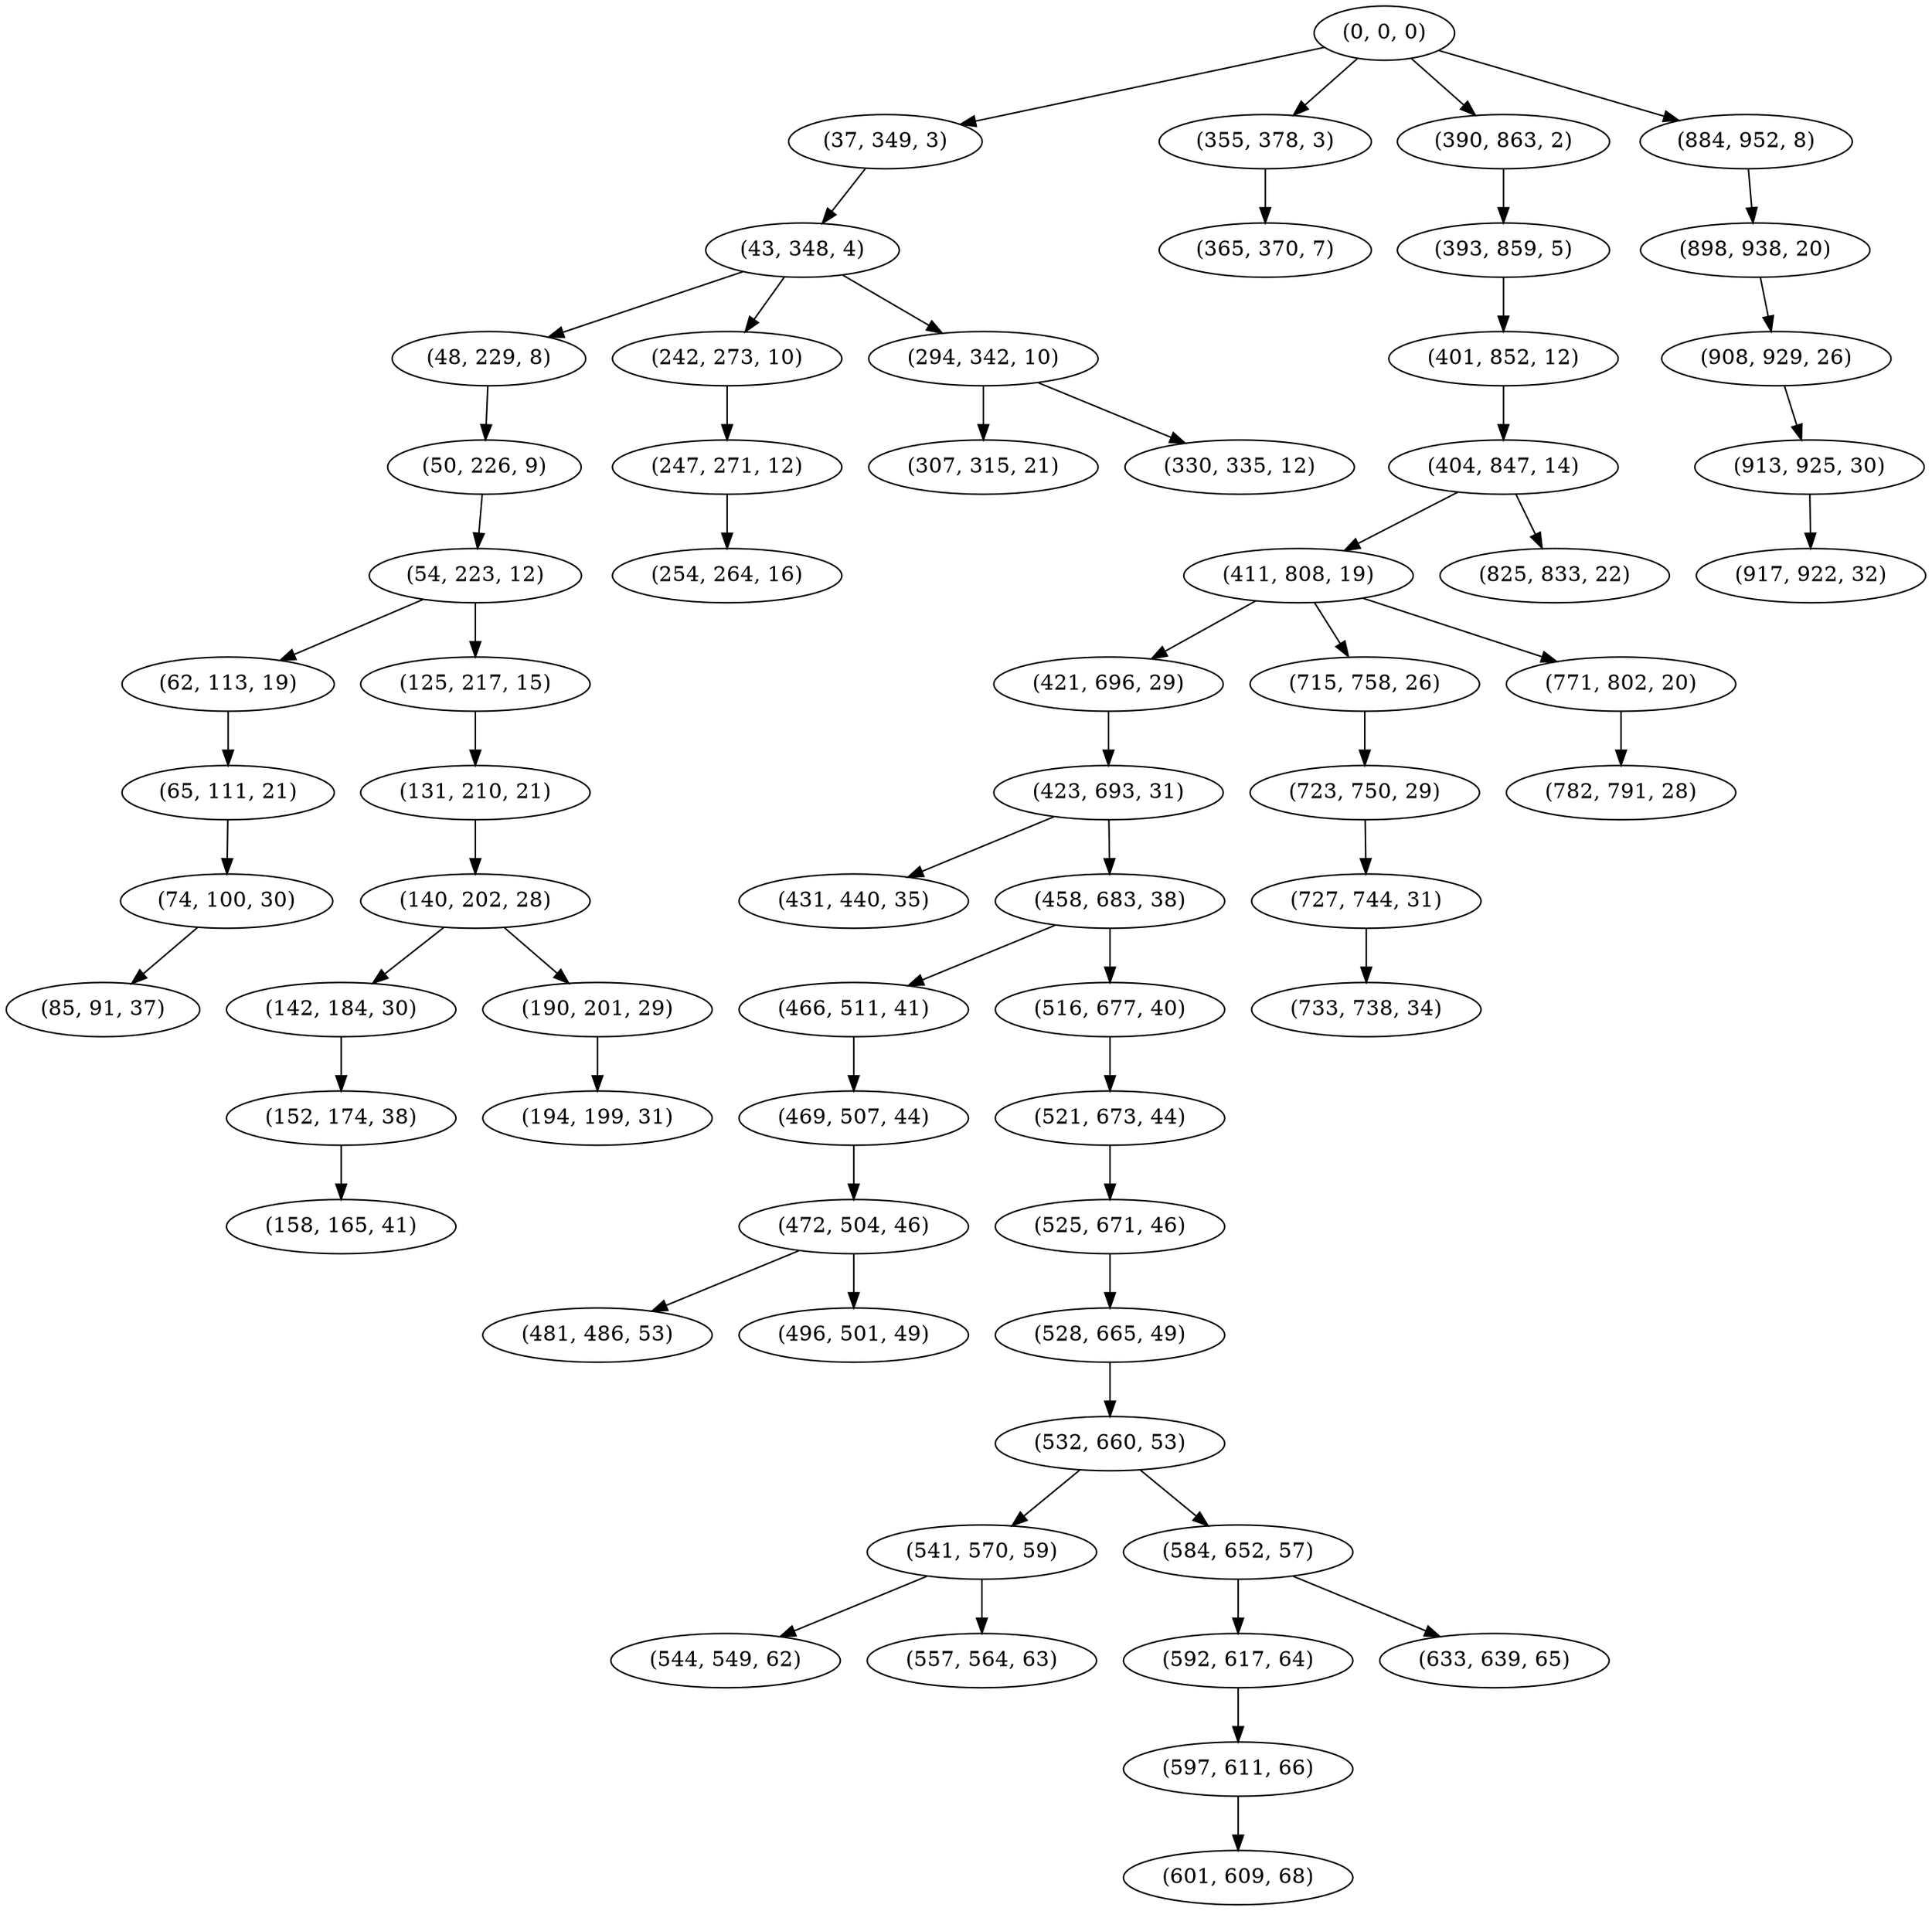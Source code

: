 digraph tree {
    "(0, 0, 0)";
    "(37, 349, 3)";
    "(43, 348, 4)";
    "(48, 229, 8)";
    "(50, 226, 9)";
    "(54, 223, 12)";
    "(62, 113, 19)";
    "(65, 111, 21)";
    "(74, 100, 30)";
    "(85, 91, 37)";
    "(125, 217, 15)";
    "(131, 210, 21)";
    "(140, 202, 28)";
    "(142, 184, 30)";
    "(152, 174, 38)";
    "(158, 165, 41)";
    "(190, 201, 29)";
    "(194, 199, 31)";
    "(242, 273, 10)";
    "(247, 271, 12)";
    "(254, 264, 16)";
    "(294, 342, 10)";
    "(307, 315, 21)";
    "(330, 335, 12)";
    "(355, 378, 3)";
    "(365, 370, 7)";
    "(390, 863, 2)";
    "(393, 859, 5)";
    "(401, 852, 12)";
    "(404, 847, 14)";
    "(411, 808, 19)";
    "(421, 696, 29)";
    "(423, 693, 31)";
    "(431, 440, 35)";
    "(458, 683, 38)";
    "(466, 511, 41)";
    "(469, 507, 44)";
    "(472, 504, 46)";
    "(481, 486, 53)";
    "(496, 501, 49)";
    "(516, 677, 40)";
    "(521, 673, 44)";
    "(525, 671, 46)";
    "(528, 665, 49)";
    "(532, 660, 53)";
    "(541, 570, 59)";
    "(544, 549, 62)";
    "(557, 564, 63)";
    "(584, 652, 57)";
    "(592, 617, 64)";
    "(597, 611, 66)";
    "(601, 609, 68)";
    "(633, 639, 65)";
    "(715, 758, 26)";
    "(723, 750, 29)";
    "(727, 744, 31)";
    "(733, 738, 34)";
    "(771, 802, 20)";
    "(782, 791, 28)";
    "(825, 833, 22)";
    "(884, 952, 8)";
    "(898, 938, 20)";
    "(908, 929, 26)";
    "(913, 925, 30)";
    "(917, 922, 32)";
    "(0, 0, 0)" -> "(37, 349, 3)";
    "(0, 0, 0)" -> "(355, 378, 3)";
    "(0, 0, 0)" -> "(390, 863, 2)";
    "(0, 0, 0)" -> "(884, 952, 8)";
    "(37, 349, 3)" -> "(43, 348, 4)";
    "(43, 348, 4)" -> "(48, 229, 8)";
    "(43, 348, 4)" -> "(242, 273, 10)";
    "(43, 348, 4)" -> "(294, 342, 10)";
    "(48, 229, 8)" -> "(50, 226, 9)";
    "(50, 226, 9)" -> "(54, 223, 12)";
    "(54, 223, 12)" -> "(62, 113, 19)";
    "(54, 223, 12)" -> "(125, 217, 15)";
    "(62, 113, 19)" -> "(65, 111, 21)";
    "(65, 111, 21)" -> "(74, 100, 30)";
    "(74, 100, 30)" -> "(85, 91, 37)";
    "(125, 217, 15)" -> "(131, 210, 21)";
    "(131, 210, 21)" -> "(140, 202, 28)";
    "(140, 202, 28)" -> "(142, 184, 30)";
    "(140, 202, 28)" -> "(190, 201, 29)";
    "(142, 184, 30)" -> "(152, 174, 38)";
    "(152, 174, 38)" -> "(158, 165, 41)";
    "(190, 201, 29)" -> "(194, 199, 31)";
    "(242, 273, 10)" -> "(247, 271, 12)";
    "(247, 271, 12)" -> "(254, 264, 16)";
    "(294, 342, 10)" -> "(307, 315, 21)";
    "(294, 342, 10)" -> "(330, 335, 12)";
    "(355, 378, 3)" -> "(365, 370, 7)";
    "(390, 863, 2)" -> "(393, 859, 5)";
    "(393, 859, 5)" -> "(401, 852, 12)";
    "(401, 852, 12)" -> "(404, 847, 14)";
    "(404, 847, 14)" -> "(411, 808, 19)";
    "(404, 847, 14)" -> "(825, 833, 22)";
    "(411, 808, 19)" -> "(421, 696, 29)";
    "(411, 808, 19)" -> "(715, 758, 26)";
    "(411, 808, 19)" -> "(771, 802, 20)";
    "(421, 696, 29)" -> "(423, 693, 31)";
    "(423, 693, 31)" -> "(431, 440, 35)";
    "(423, 693, 31)" -> "(458, 683, 38)";
    "(458, 683, 38)" -> "(466, 511, 41)";
    "(458, 683, 38)" -> "(516, 677, 40)";
    "(466, 511, 41)" -> "(469, 507, 44)";
    "(469, 507, 44)" -> "(472, 504, 46)";
    "(472, 504, 46)" -> "(481, 486, 53)";
    "(472, 504, 46)" -> "(496, 501, 49)";
    "(516, 677, 40)" -> "(521, 673, 44)";
    "(521, 673, 44)" -> "(525, 671, 46)";
    "(525, 671, 46)" -> "(528, 665, 49)";
    "(528, 665, 49)" -> "(532, 660, 53)";
    "(532, 660, 53)" -> "(541, 570, 59)";
    "(532, 660, 53)" -> "(584, 652, 57)";
    "(541, 570, 59)" -> "(544, 549, 62)";
    "(541, 570, 59)" -> "(557, 564, 63)";
    "(584, 652, 57)" -> "(592, 617, 64)";
    "(584, 652, 57)" -> "(633, 639, 65)";
    "(592, 617, 64)" -> "(597, 611, 66)";
    "(597, 611, 66)" -> "(601, 609, 68)";
    "(715, 758, 26)" -> "(723, 750, 29)";
    "(723, 750, 29)" -> "(727, 744, 31)";
    "(727, 744, 31)" -> "(733, 738, 34)";
    "(771, 802, 20)" -> "(782, 791, 28)";
    "(884, 952, 8)" -> "(898, 938, 20)";
    "(898, 938, 20)" -> "(908, 929, 26)";
    "(908, 929, 26)" -> "(913, 925, 30)";
    "(913, 925, 30)" -> "(917, 922, 32)";
}
